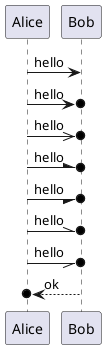 {
  "sha1": "h8zmj9ntd3z9yxsxz3f5lq2lmjqv3nl",
  "insertion": {
    "when": "2024-06-03T18:59:29.292Z",
    "user": "plantuml@gmail.com"
  }
}
@startuml

Alice -> Bob : hello
Alice ->o Bob : hello
Alice ->>o Bob : hello
Alice -\o Bob : hello
Alice -/o Bob : hello
Alice -\\o Bob : hello
Alice -//o Bob : hello

Alice o<-- Bob : ok
@enduml
